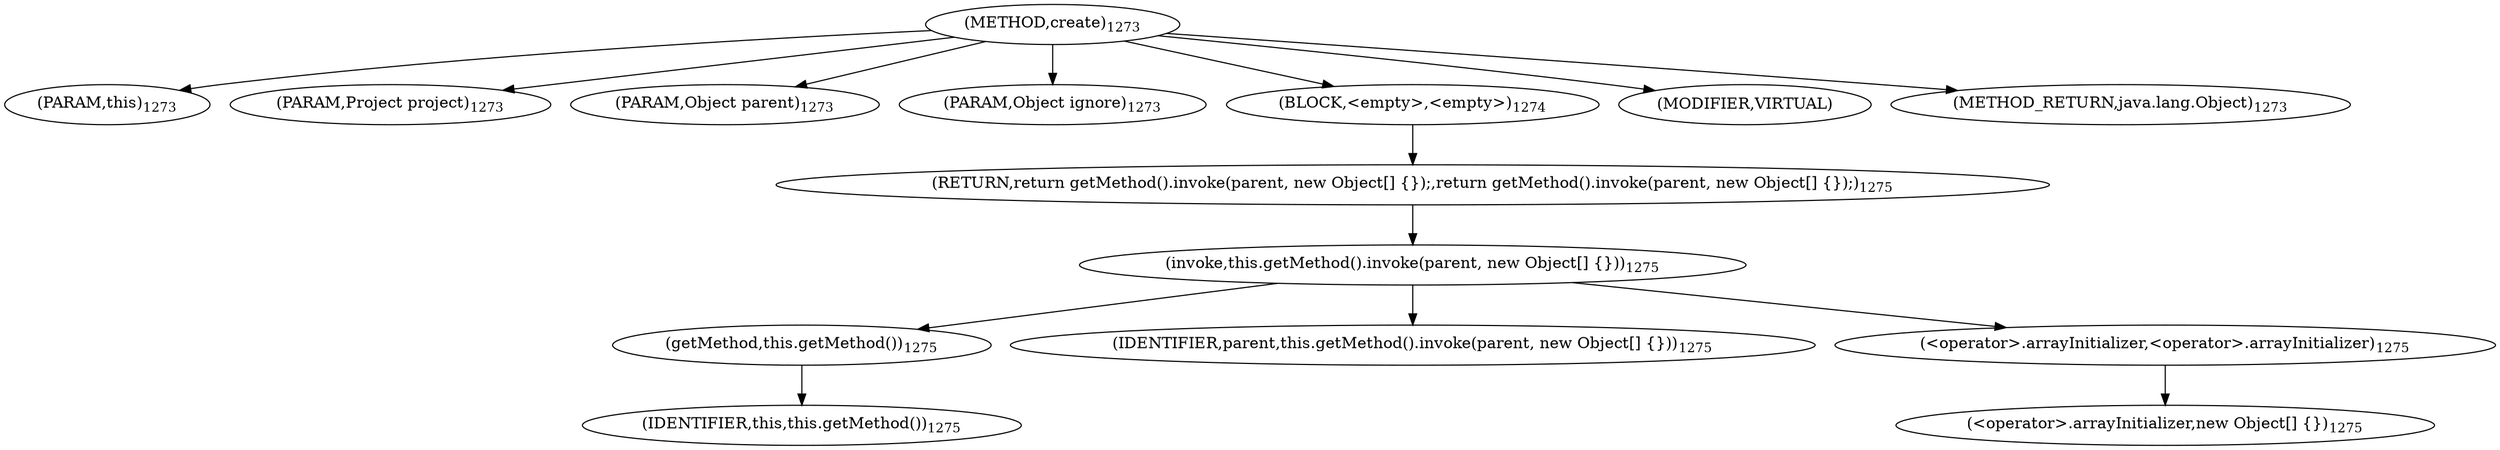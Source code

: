 digraph "create" {  
"2593" [label = <(METHOD,create)<SUB>1273</SUB>> ]
"85" [label = <(PARAM,this)<SUB>1273</SUB>> ]
"2594" [label = <(PARAM,Project project)<SUB>1273</SUB>> ]
"2595" [label = <(PARAM,Object parent)<SUB>1273</SUB>> ]
"2596" [label = <(PARAM,Object ignore)<SUB>1273</SUB>> ]
"2597" [label = <(BLOCK,&lt;empty&gt;,&lt;empty&gt;)<SUB>1274</SUB>> ]
"2598" [label = <(RETURN,return getMethod().invoke(parent, new Object[] {});,return getMethod().invoke(parent, new Object[] {});)<SUB>1275</SUB>> ]
"2599" [label = <(invoke,this.getMethod().invoke(parent, new Object[] {}))<SUB>1275</SUB>> ]
"2600" [label = <(getMethod,this.getMethod())<SUB>1275</SUB>> ]
"84" [label = <(IDENTIFIER,this,this.getMethod())<SUB>1275</SUB>> ]
"2601" [label = <(IDENTIFIER,parent,this.getMethod().invoke(parent, new Object[] {}))<SUB>1275</SUB>> ]
"2602" [label = <(&lt;operator&gt;.arrayInitializer,&lt;operator&gt;.arrayInitializer)<SUB>1275</SUB>> ]
"2603" [label = <(&lt;operator&gt;.arrayInitializer,new Object[] {})<SUB>1275</SUB>> ]
"2604" [label = <(MODIFIER,VIRTUAL)> ]
"2605" [label = <(METHOD_RETURN,java.lang.Object)<SUB>1273</SUB>> ]
  "2593" -> "85" 
  "2593" -> "2594" 
  "2593" -> "2595" 
  "2593" -> "2596" 
  "2593" -> "2597" 
  "2593" -> "2604" 
  "2593" -> "2605" 
  "2597" -> "2598" 
  "2598" -> "2599" 
  "2599" -> "2600" 
  "2599" -> "2601" 
  "2599" -> "2602" 
  "2600" -> "84" 
  "2602" -> "2603" 
}
